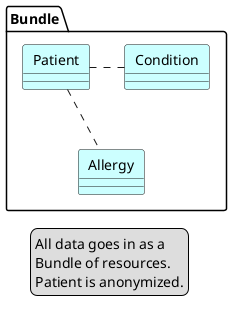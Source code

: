 @startuml
skinparam linetype polyline
hide circle
hide stereotype

package "Bundle" {
  class "  Condition  " as RG #cff{
  }

  class "  Patient  " as P #cff{
  }
P .r. RG 
P .d. T 


  class "  Allergy  " as T #cff{
  }

RG -[hidden]- T 

}
legend
All data goes in as a
Bundle of resources.
Patient is anonymized.
endlegend

@enduml